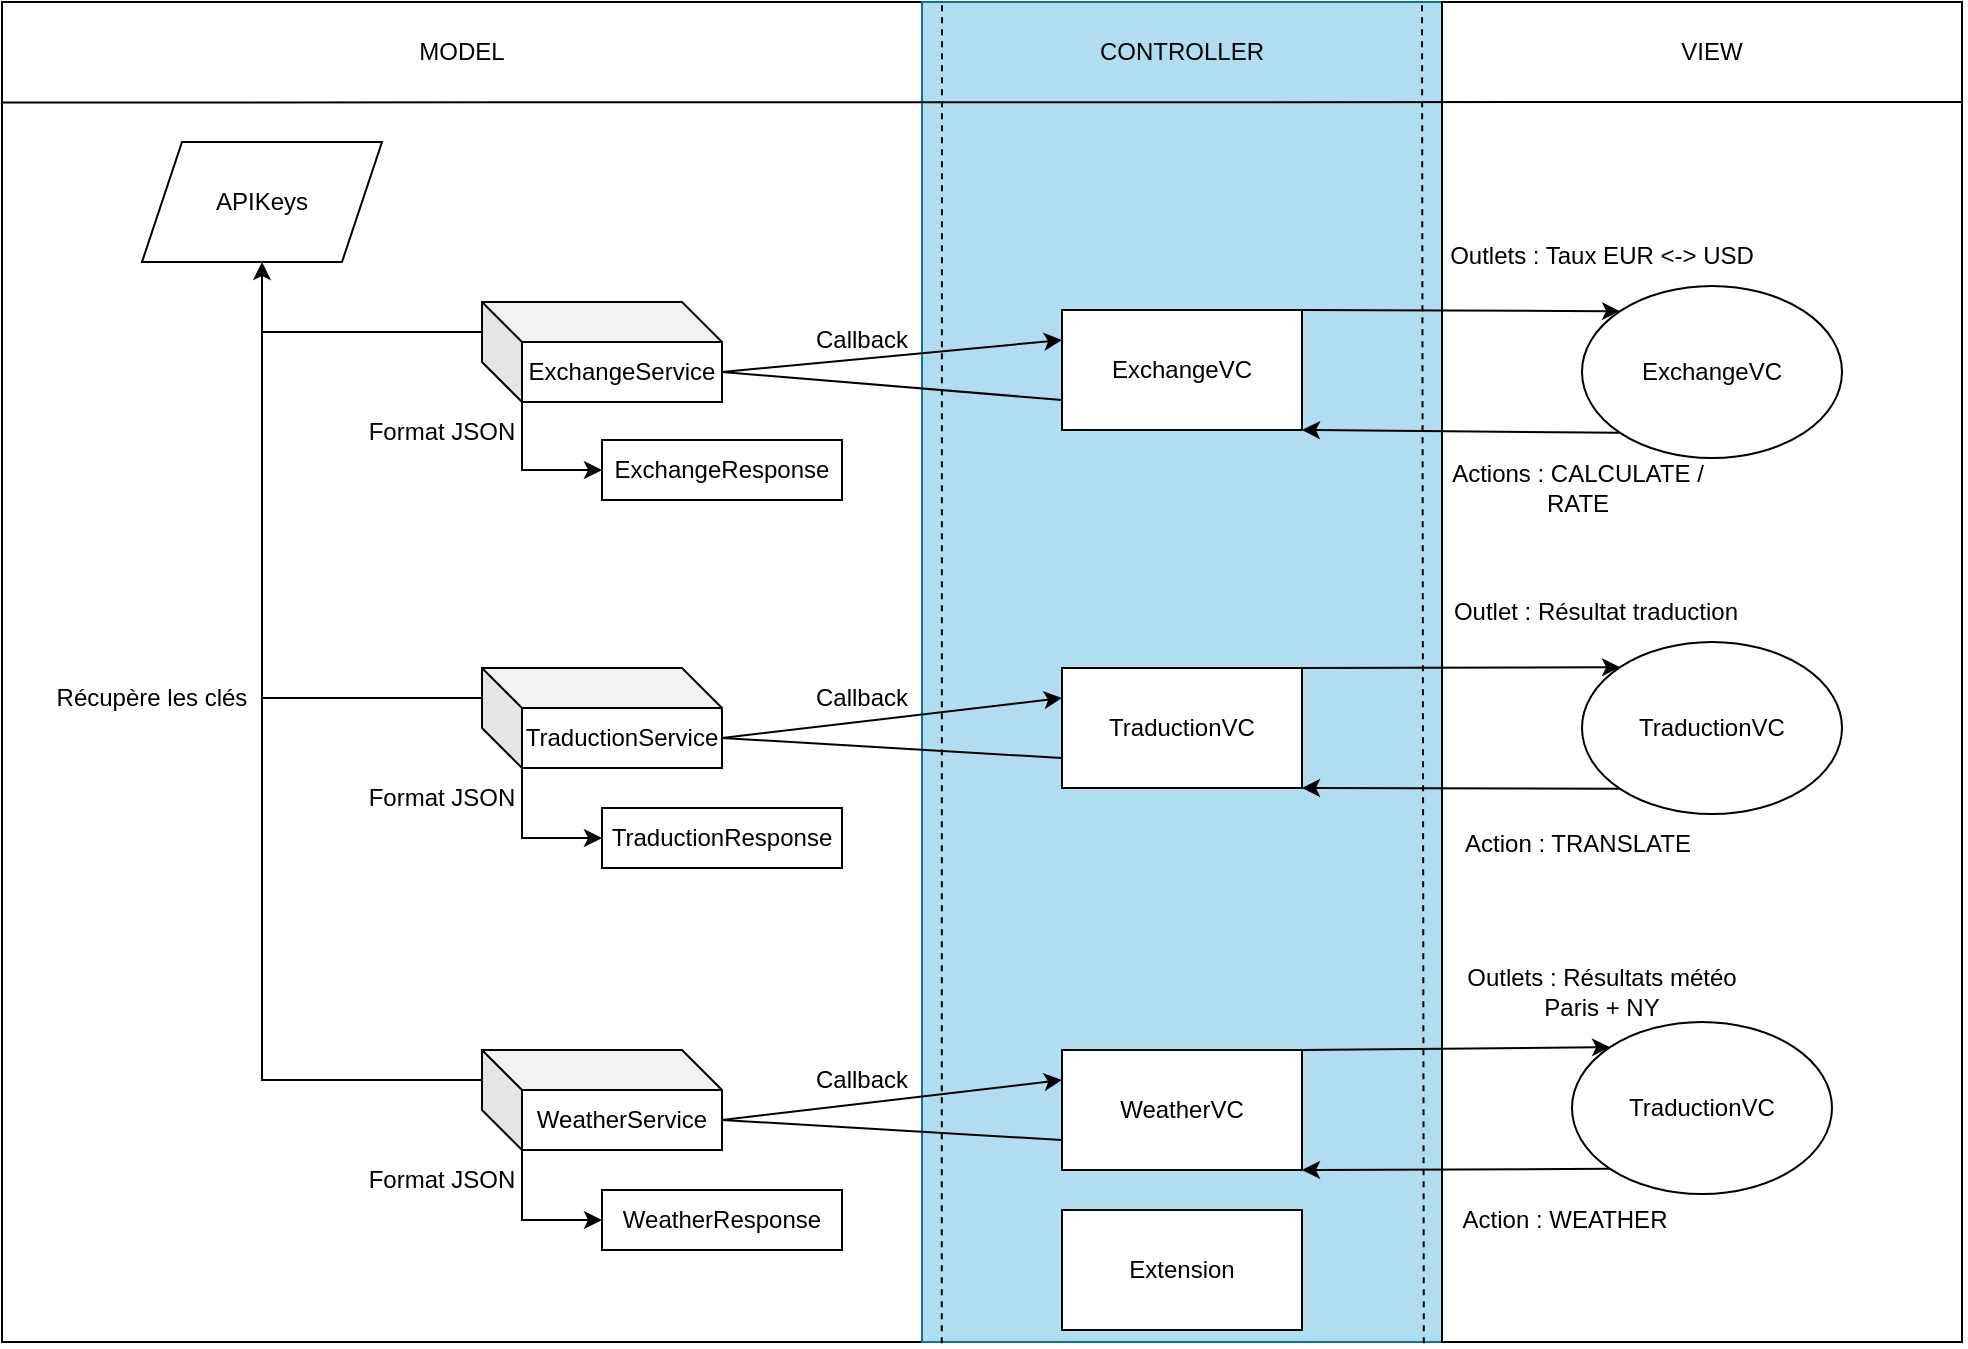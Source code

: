 <mxfile version="20.3.0" type="device"><diagram id="qtbreErrprFADxwhJcdk" name="Page-1"><mxGraphModel dx="1968" dy="1804" grid="1" gridSize="10" guides="1" tooltips="1" connect="1" arrows="1" fold="1" page="1" pageScale="1" pageWidth="827" pageHeight="1169" math="0" shadow="0"><root><mxCell id="0"/><mxCell id="1" parent="0"/><mxCell id="yBtXG49JyOf7OED85L-m-1" value="" style="rounded=0;whiteSpace=wrap;html=1;" vertex="1" parent="1"><mxGeometry x="-50" y="-150" width="460" height="670" as="geometry"/></mxCell><mxCell id="yBtXG49JyOf7OED85L-m-2" value="" style="rounded=0;whiteSpace=wrap;html=1;fillColor=#b1ddf0;strokeColor=#10739e;" vertex="1" parent="1"><mxGeometry x="410" y="-150" width="260" height="670" as="geometry"/></mxCell><mxCell id="yBtXG49JyOf7OED85L-m-3" value="" style="rounded=0;whiteSpace=wrap;html=1;" vertex="1" parent="1"><mxGeometry x="670" y="-150" width="260" height="670" as="geometry"/></mxCell><mxCell id="yBtXG49JyOf7OED85L-m-4" value="MODEL" style="text;html=1;strokeColor=none;fillColor=none;align=center;verticalAlign=middle;whiteSpace=wrap;rounded=0;" vertex="1" parent="1"><mxGeometry x="150" y="-140" width="60" height="30" as="geometry"/></mxCell><mxCell id="yBtXG49JyOf7OED85L-m-5" value="CONTROLLER" style="text;html=1;strokeColor=none;fillColor=none;align=center;verticalAlign=middle;whiteSpace=wrap;rounded=0;" vertex="1" parent="1"><mxGeometry x="510" y="-140" width="60" height="30" as="geometry"/></mxCell><mxCell id="yBtXG49JyOf7OED85L-m-8" value="VIEW" style="text;html=1;strokeColor=none;fillColor=none;align=center;verticalAlign=middle;whiteSpace=wrap;rounded=0;" vertex="1" parent="1"><mxGeometry x="775" y="-140" width="60" height="30" as="geometry"/></mxCell><mxCell id="yBtXG49JyOf7OED85L-m-11" value="" style="endArrow=none;dashed=1;html=1;rounded=0;exitX=0.038;exitY=1.001;exitDx=0;exitDy=0;exitPerimeter=0;" edge="1" parent="1" source="yBtXG49JyOf7OED85L-m-2"><mxGeometry width="50" height="50" relative="1" as="geometry"><mxPoint x="420" y="440" as="sourcePoint"/><mxPoint x="420" y="-150" as="targetPoint"/></mxGeometry></mxCell><mxCell id="yBtXG49JyOf7OED85L-m-12" value="" style="endArrow=none;dashed=1;html=1;rounded=0;exitX=0.965;exitY=1.001;exitDx=0;exitDy=0;exitPerimeter=0;" edge="1" parent="1" source="yBtXG49JyOf7OED85L-m-2"><mxGeometry width="50" height="50" relative="1" as="geometry"><mxPoint x="660" y="440" as="sourcePoint"/><mxPoint x="660" y="-150" as="targetPoint"/></mxGeometry></mxCell><mxCell id="yBtXG49JyOf7OED85L-m-13" value="" style="endArrow=none;html=1;rounded=0;exitX=-0.001;exitY=0.075;exitDx=0;exitDy=0;exitPerimeter=0;" edge="1" parent="1" source="yBtXG49JyOf7OED85L-m-1"><mxGeometry width="50" height="50" relative="1" as="geometry"><mxPoint x="150" y="-100" as="sourcePoint"/><mxPoint x="930" y="-100" as="targetPoint"/></mxGeometry></mxCell><mxCell id="yBtXG49JyOf7OED85L-m-45" style="edgeStyle=orthogonalEdgeStyle;rounded=0;orthogonalLoop=1;jettySize=auto;html=1;exitX=0;exitY=0;exitDx=20;exitDy=50;exitPerimeter=0;entryX=0;entryY=0.5;entryDx=0;entryDy=0;" edge="1" parent="1" source="yBtXG49JyOf7OED85L-m-15" target="yBtXG49JyOf7OED85L-m-42"><mxGeometry relative="1" as="geometry"/></mxCell><mxCell id="yBtXG49JyOf7OED85L-m-68" style="rounded=0;orthogonalLoop=1;jettySize=auto;html=1;exitX=0;exitY=0;exitDx=120;exitDy=35;exitPerimeter=0;entryX=0;entryY=0.25;entryDx=0;entryDy=0;" edge="1" parent="1" source="yBtXG49JyOf7OED85L-m-15" target="yBtXG49JyOf7OED85L-m-23"><mxGeometry relative="1" as="geometry"/></mxCell><mxCell id="yBtXG49JyOf7OED85L-m-15" value="ExchangeService" style="shape=cube;whiteSpace=wrap;html=1;boundedLbl=1;backgroundOutline=1;darkOpacity=0.05;darkOpacity2=0.1;" vertex="1" parent="1"><mxGeometry x="190" width="120" height="50" as="geometry"/></mxCell><mxCell id="yBtXG49JyOf7OED85L-m-46" style="edgeStyle=orthogonalEdgeStyle;rounded=0;orthogonalLoop=1;jettySize=auto;html=1;exitX=0;exitY=0;exitDx=20;exitDy=50;exitPerimeter=0;entryX=0;entryY=0.5;entryDx=0;entryDy=0;" edge="1" parent="1" source="yBtXG49JyOf7OED85L-m-16" target="yBtXG49JyOf7OED85L-m-43"><mxGeometry relative="1" as="geometry"/></mxCell><mxCell id="yBtXG49JyOf7OED85L-m-16" value="TraductionService" style="shape=cube;whiteSpace=wrap;html=1;boundedLbl=1;backgroundOutline=1;darkOpacity=0.05;darkOpacity2=0.1;" vertex="1" parent="1"><mxGeometry x="190" y="183" width="120" height="50" as="geometry"/></mxCell><mxCell id="yBtXG49JyOf7OED85L-m-47" style="edgeStyle=orthogonalEdgeStyle;rounded=0;orthogonalLoop=1;jettySize=auto;html=1;exitX=0;exitY=0;exitDx=20;exitDy=50;exitPerimeter=0;entryX=0;entryY=0.5;entryDx=0;entryDy=0;" edge="1" parent="1" source="yBtXG49JyOf7OED85L-m-17" target="yBtXG49JyOf7OED85L-m-44"><mxGeometry relative="1" as="geometry"/></mxCell><mxCell id="yBtXG49JyOf7OED85L-m-17" value="WeatherService" style="shape=cube;whiteSpace=wrap;html=1;boundedLbl=1;backgroundOutline=1;darkOpacity=0.05;darkOpacity2=0.1;" vertex="1" parent="1"><mxGeometry x="190" y="374" width="120" height="50" as="geometry"/></mxCell><mxCell id="yBtXG49JyOf7OED85L-m-22" value="APIKeys" style="shape=parallelogram;perimeter=parallelogramPerimeter;whiteSpace=wrap;html=1;fixedSize=1;" vertex="1" parent="1"><mxGeometry x="20" y="-80" width="120" height="60" as="geometry"/></mxCell><mxCell id="yBtXG49JyOf7OED85L-m-77" style="edgeStyle=none;rounded=0;orthogonalLoop=1;jettySize=auto;html=1;exitX=1;exitY=0;exitDx=0;exitDy=0;entryX=0;entryY=0;entryDx=0;entryDy=0;" edge="1" parent="1" source="yBtXG49JyOf7OED85L-m-23" target="yBtXG49JyOf7OED85L-m-27"><mxGeometry relative="1" as="geometry"/></mxCell><mxCell id="yBtXG49JyOf7OED85L-m-23" value="ExchangeVC" style="rounded=0;whiteSpace=wrap;html=1;" vertex="1" parent="1"><mxGeometry x="480" y="4" width="120" height="60" as="geometry"/></mxCell><mxCell id="yBtXG49JyOf7OED85L-m-93" style="rounded=0;orthogonalLoop=1;jettySize=auto;html=1;exitX=1;exitY=0;exitDx=0;exitDy=0;entryX=0;entryY=0;entryDx=0;entryDy=0;" edge="1" parent="1" source="yBtXG49JyOf7OED85L-m-24" target="yBtXG49JyOf7OED85L-m-90"><mxGeometry relative="1" as="geometry"/></mxCell><mxCell id="yBtXG49JyOf7OED85L-m-24" value="TraductionVC" style="rounded=0;whiteSpace=wrap;html=1;" vertex="1" parent="1"><mxGeometry x="480" y="183" width="120" height="60" as="geometry"/></mxCell><mxCell id="yBtXG49JyOf7OED85L-m-95" style="edgeStyle=none;rounded=0;orthogonalLoop=1;jettySize=auto;html=1;exitX=1;exitY=0;exitDx=0;exitDy=0;entryX=0;entryY=0;entryDx=0;entryDy=0;" edge="1" parent="1" source="yBtXG49JyOf7OED85L-m-25" target="yBtXG49JyOf7OED85L-m-91"><mxGeometry relative="1" as="geometry"/></mxCell><mxCell id="yBtXG49JyOf7OED85L-m-25" value="WeatherVC" style="rounded=0;whiteSpace=wrap;html=1;" vertex="1" parent="1"><mxGeometry x="480" y="374" width="120" height="60" as="geometry"/></mxCell><mxCell id="yBtXG49JyOf7OED85L-m-26" value="Extension" style="rounded=0;whiteSpace=wrap;html=1;" vertex="1" parent="1"><mxGeometry x="480" y="454" width="120" height="60" as="geometry"/></mxCell><mxCell id="yBtXG49JyOf7OED85L-m-78" style="edgeStyle=none;rounded=0;orthogonalLoop=1;jettySize=auto;html=1;exitX=0;exitY=1;exitDx=0;exitDy=0;entryX=1;entryY=1;entryDx=0;entryDy=0;" edge="1" parent="1" source="yBtXG49JyOf7OED85L-m-27" target="yBtXG49JyOf7OED85L-m-23"><mxGeometry relative="1" as="geometry"/></mxCell><mxCell id="yBtXG49JyOf7OED85L-m-27" value="ExchangeVC" style="ellipse;whiteSpace=wrap;html=1;" vertex="1" parent="1"><mxGeometry x="740" y="-8" width="130" height="86" as="geometry"/></mxCell><mxCell id="yBtXG49JyOf7OED85L-m-38" value="Récupère les clés" style="text;html=1;strokeColor=none;fillColor=none;align=center;verticalAlign=middle;whiteSpace=wrap;rounded=0;" vertex="1" parent="1"><mxGeometry x="-30" y="183" width="110" height="30" as="geometry"/></mxCell><mxCell id="yBtXG49JyOf7OED85L-m-42" value="ExchangeResponse" style="rounded=0;whiteSpace=wrap;html=1;" vertex="1" parent="1"><mxGeometry x="250" y="69" width="120" height="30" as="geometry"/></mxCell><mxCell id="yBtXG49JyOf7OED85L-m-43" value="TraductionResponse" style="rounded=0;whiteSpace=wrap;html=1;" vertex="1" parent="1"><mxGeometry x="250" y="253" width="120" height="30" as="geometry"/></mxCell><mxCell id="yBtXG49JyOf7OED85L-m-44" value="WeatherResponse" style="rounded=0;whiteSpace=wrap;html=1;" vertex="1" parent="1"><mxGeometry x="250" y="444" width="120" height="30" as="geometry"/></mxCell><mxCell id="yBtXG49JyOf7OED85L-m-48" value="" style="endArrow=classic;html=1;rounded=0;entryX=0.5;entryY=1;entryDx=0;entryDy=0;exitX=0;exitY=0;exitDx=0;exitDy=15;exitPerimeter=0;edgeStyle=orthogonalEdgeStyle;" edge="1" parent="1" source="yBtXG49JyOf7OED85L-m-17" target="yBtXG49JyOf7OED85L-m-22"><mxGeometry width="50" height="50" relative="1" as="geometry"><mxPoint x="450" y="170" as="sourcePoint"/><mxPoint x="500" y="120" as="targetPoint"/></mxGeometry></mxCell><mxCell id="yBtXG49JyOf7OED85L-m-50" value="" style="endArrow=none;html=1;rounded=0;entryX=0;entryY=0;entryDx=0;entryDy=15;entryPerimeter=0;" edge="1" parent="1" target="yBtXG49JyOf7OED85L-m-16"><mxGeometry width="50" height="50" relative="1" as="geometry"><mxPoint x="80" y="198" as="sourcePoint"/><mxPoint x="500" y="153" as="targetPoint"/></mxGeometry></mxCell><mxCell id="yBtXG49JyOf7OED85L-m-54" value="" style="endArrow=none;html=1;rounded=0;entryX=0;entryY=0;entryDx=0;entryDy=15;entryPerimeter=0;" edge="1" parent="1" target="yBtXG49JyOf7OED85L-m-15"><mxGeometry width="50" height="50" relative="1" as="geometry"><mxPoint x="80" y="15" as="sourcePoint"/><mxPoint x="500" y="120" as="targetPoint"/></mxGeometry></mxCell><mxCell id="yBtXG49JyOf7OED85L-m-67" value="" style="endArrow=none;html=1;rounded=0;entryX=0;entryY=0;entryDx=120;entryDy=35;entryPerimeter=0;exitX=0;exitY=0.75;exitDx=0;exitDy=0;" edge="1" parent="1" source="yBtXG49JyOf7OED85L-m-23" target="yBtXG49JyOf7OED85L-m-15"><mxGeometry width="50" height="50" relative="1" as="geometry"><mxPoint x="550" y="150" as="sourcePoint"/><mxPoint x="600" y="100" as="targetPoint"/></mxGeometry></mxCell><mxCell id="yBtXG49JyOf7OED85L-m-69" value="Callback" style="text;html=1;strokeColor=none;fillColor=none;align=center;verticalAlign=middle;whiteSpace=wrap;rounded=0;" vertex="1" parent="1"><mxGeometry x="350" y="4" width="60" height="30" as="geometry"/></mxCell><mxCell id="yBtXG49JyOf7OED85L-m-70" value="" style="endArrow=none;html=1;rounded=0;entryX=0;entryY=0;entryDx=120;entryDy=35;entryPerimeter=0;exitX=0;exitY=0.75;exitDx=0;exitDy=0;" edge="1" parent="1" source="yBtXG49JyOf7OED85L-m-24" target="yBtXG49JyOf7OED85L-m-16"><mxGeometry width="50" height="50" relative="1" as="geometry"><mxPoint x="550" y="183" as="sourcePoint"/><mxPoint x="600" y="133" as="targetPoint"/></mxGeometry></mxCell><mxCell id="yBtXG49JyOf7OED85L-m-71" value="" style="endArrow=classic;html=1;rounded=0;exitX=0;exitY=0;exitDx=120;exitDy=35;exitPerimeter=0;entryX=0;entryY=0.25;entryDx=0;entryDy=0;" edge="1" parent="1" source="yBtXG49JyOf7OED85L-m-16" target="yBtXG49JyOf7OED85L-m-24"><mxGeometry width="50" height="50" relative="1" as="geometry"><mxPoint x="550" y="183" as="sourcePoint"/><mxPoint x="600" y="133" as="targetPoint"/></mxGeometry></mxCell><mxCell id="yBtXG49JyOf7OED85L-m-72" value="" style="endArrow=none;html=1;rounded=0;entryX=0;entryY=0;entryDx=120;entryDy=35;entryPerimeter=0;exitX=0;exitY=0.75;exitDx=0;exitDy=0;" edge="1" parent="1" source="yBtXG49JyOf7OED85L-m-25" target="yBtXG49JyOf7OED85L-m-17"><mxGeometry width="50" height="50" relative="1" as="geometry"><mxPoint x="550" y="224" as="sourcePoint"/><mxPoint x="600" y="174" as="targetPoint"/></mxGeometry></mxCell><mxCell id="yBtXG49JyOf7OED85L-m-73" value="" style="endArrow=classic;html=1;rounded=0;exitX=0;exitY=0;exitDx=120;exitDy=35;exitPerimeter=0;entryX=0;entryY=0.25;entryDx=0;entryDy=0;" edge="1" parent="1" source="yBtXG49JyOf7OED85L-m-17" target="yBtXG49JyOf7OED85L-m-25"><mxGeometry width="50" height="50" relative="1" as="geometry"><mxPoint x="550" y="224" as="sourcePoint"/><mxPoint x="600" y="174" as="targetPoint"/></mxGeometry></mxCell><mxCell id="yBtXG49JyOf7OED85L-m-74" value="Callback" style="text;html=1;strokeColor=none;fillColor=none;align=center;verticalAlign=middle;whiteSpace=wrap;rounded=0;" vertex="1" parent="1"><mxGeometry x="350" y="183" width="60" height="30" as="geometry"/></mxCell><mxCell id="yBtXG49JyOf7OED85L-m-75" value="Callback" style="text;html=1;strokeColor=none;fillColor=none;align=center;verticalAlign=middle;whiteSpace=wrap;rounded=0;" vertex="1" parent="1"><mxGeometry x="350" y="374" width="60" height="30" as="geometry"/></mxCell><mxCell id="yBtXG49JyOf7OED85L-m-83" value="Format JSON" style="text;html=1;strokeColor=none;fillColor=none;align=center;verticalAlign=middle;whiteSpace=wrap;rounded=0;" vertex="1" parent="1"><mxGeometry x="130" y="50" width="80" height="30" as="geometry"/></mxCell><mxCell id="yBtXG49JyOf7OED85L-m-84" value="Format JSON" style="text;html=1;strokeColor=none;fillColor=none;align=center;verticalAlign=middle;whiteSpace=wrap;rounded=0;" vertex="1" parent="1"><mxGeometry x="130" y="233" width="80" height="30" as="geometry"/></mxCell><mxCell id="yBtXG49JyOf7OED85L-m-85" value="Format JSON" style="text;html=1;strokeColor=none;fillColor=none;align=center;verticalAlign=middle;whiteSpace=wrap;rounded=0;" vertex="1" parent="1"><mxGeometry x="130" y="424" width="80" height="30" as="geometry"/></mxCell><mxCell id="yBtXG49JyOf7OED85L-m-105" style="edgeStyle=none;rounded=0;orthogonalLoop=1;jettySize=auto;html=1;exitX=0;exitY=1;exitDx=0;exitDy=0;entryX=1;entryY=1;entryDx=0;entryDy=0;" edge="1" parent="1" source="yBtXG49JyOf7OED85L-m-90" target="yBtXG49JyOf7OED85L-m-24"><mxGeometry relative="1" as="geometry"/></mxCell><mxCell id="yBtXG49JyOf7OED85L-m-90" value="TraductionVC" style="ellipse;whiteSpace=wrap;html=1;" vertex="1" parent="1"><mxGeometry x="740" y="170" width="130" height="86" as="geometry"/></mxCell><mxCell id="yBtXG49JyOf7OED85L-m-106" style="edgeStyle=none;rounded=0;orthogonalLoop=1;jettySize=auto;html=1;exitX=0;exitY=1;exitDx=0;exitDy=0;entryX=1;entryY=1;entryDx=0;entryDy=0;" edge="1" parent="1" source="yBtXG49JyOf7OED85L-m-91" target="yBtXG49JyOf7OED85L-m-25"><mxGeometry relative="1" as="geometry"/></mxCell><mxCell id="yBtXG49JyOf7OED85L-m-91" value="TraductionVC" style="ellipse;whiteSpace=wrap;html=1;" vertex="1" parent="1"><mxGeometry x="735" y="360" width="130" height="86" as="geometry"/></mxCell><mxCell id="yBtXG49JyOf7OED85L-m-97" value="Actions : CALCULATE / RATE" style="text;html=1;strokeColor=none;fillColor=none;align=center;verticalAlign=middle;whiteSpace=wrap;rounded=0;" vertex="1" parent="1"><mxGeometry x="673" y="78" width="130" height="30" as="geometry"/></mxCell><mxCell id="yBtXG49JyOf7OED85L-m-98" value="Outlets : Taux EUR &amp;lt;-&amp;gt; USD" style="text;html=1;strokeColor=none;fillColor=none;align=center;verticalAlign=middle;whiteSpace=wrap;rounded=0;" vertex="1" parent="1"><mxGeometry x="670" y="-38" width="160" height="30" as="geometry"/></mxCell><mxCell id="yBtXG49JyOf7OED85L-m-100" value="Outlet : Résultat traduction" style="text;html=1;strokeColor=none;fillColor=none;align=center;verticalAlign=middle;whiteSpace=wrap;rounded=0;" vertex="1" parent="1"><mxGeometry x="667" y="140" width="160" height="30" as="geometry"/></mxCell><mxCell id="yBtXG49JyOf7OED85L-m-101" value="Action : TRANSLATE" style="text;html=1;strokeColor=none;fillColor=none;align=center;verticalAlign=middle;whiteSpace=wrap;rounded=0;" vertex="1" parent="1"><mxGeometry x="673" y="256" width="130" height="30" as="geometry"/></mxCell><mxCell id="yBtXG49JyOf7OED85L-m-103" value="Outlets : Résultats météo Paris + NY" style="text;html=1;strokeColor=none;fillColor=none;align=center;verticalAlign=middle;whiteSpace=wrap;rounded=0;" vertex="1" parent="1"><mxGeometry x="670" y="330" width="160" height="30" as="geometry"/></mxCell><mxCell id="yBtXG49JyOf7OED85L-m-104" value="Action : WEATHER" style="text;html=1;strokeColor=none;fillColor=none;align=center;verticalAlign=middle;whiteSpace=wrap;rounded=0;" vertex="1" parent="1"><mxGeometry x="673" y="444" width="117" height="30" as="geometry"/></mxCell></root></mxGraphModel></diagram></mxfile>